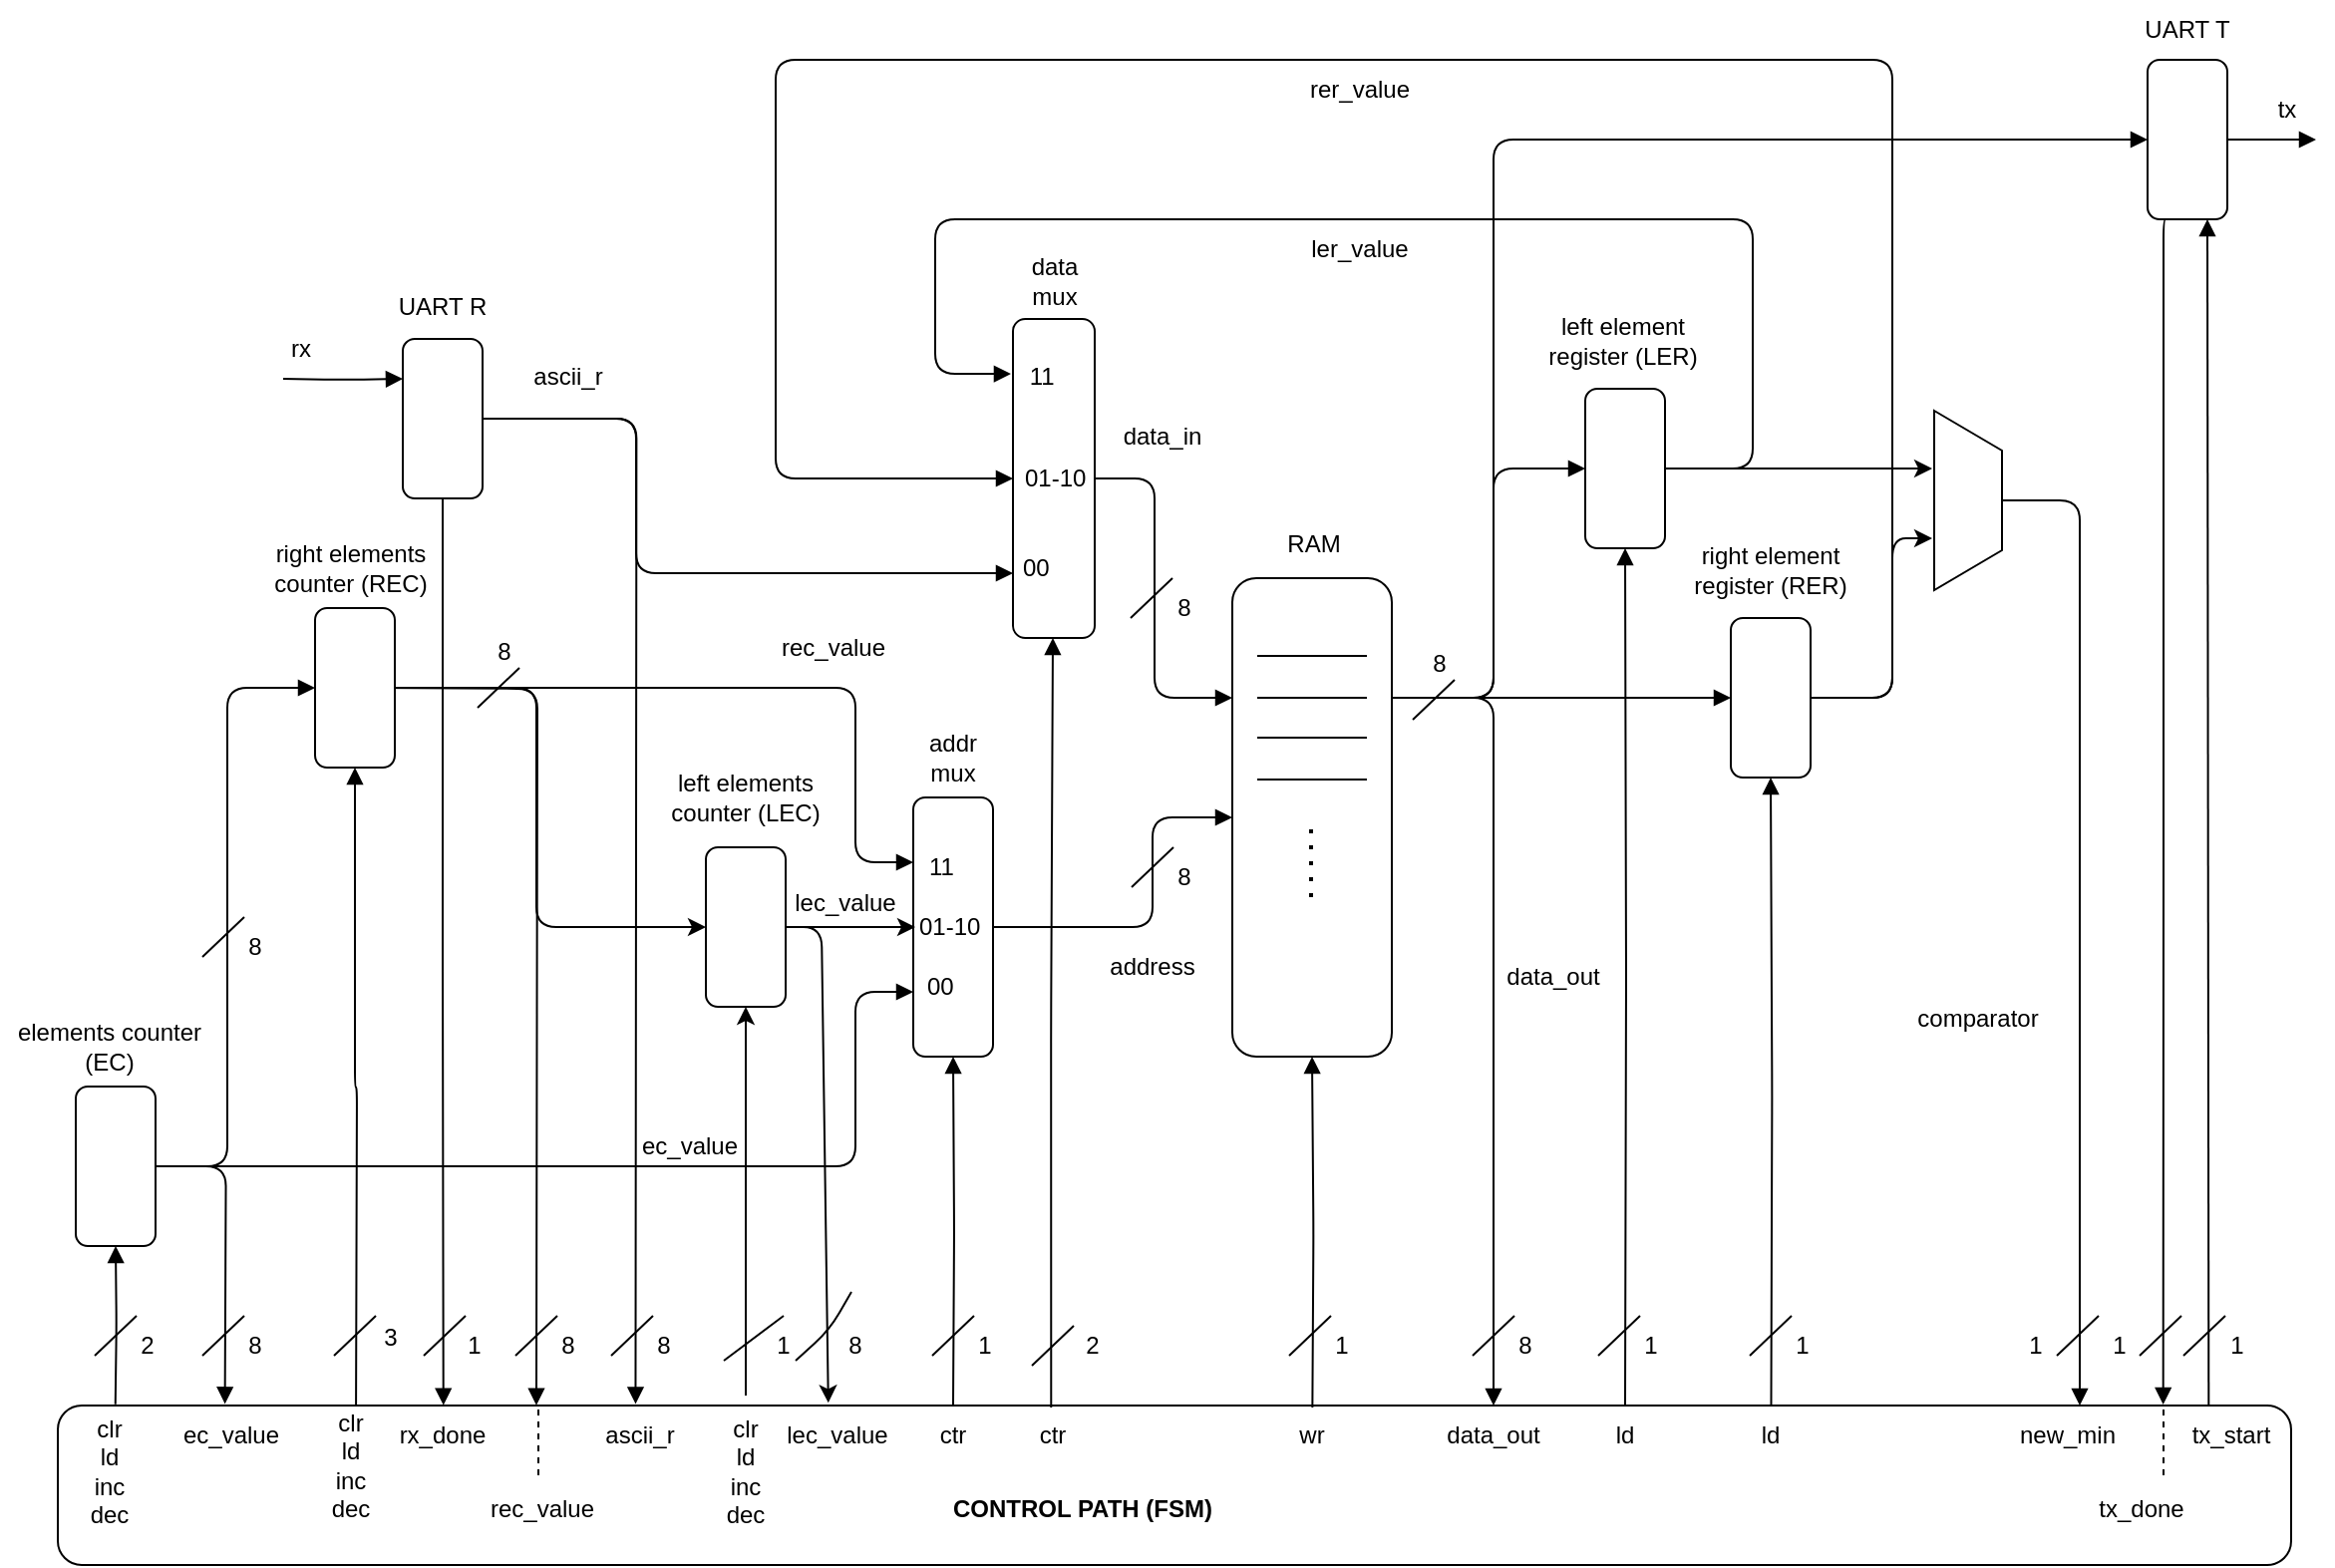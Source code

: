 <mxfile>
    <diagram id="h5a3ldeYXyFLJkilJJnu" name="Page-1">
        <mxGraphModel dx="2171" dy="537" grid="0" gridSize="10" guides="1" tooltips="1" connect="1" arrows="1" fold="1" page="1" pageScale="1" pageWidth="1169" pageHeight="827" math="0" shadow="0">
            <root>
                <mxCell id="0"/>
                <mxCell id="1" parent="0"/>
                <mxCell id="CEuMxIN872mGvEXIS4uV-9" value="" style="rounded=1;whiteSpace=wrap;html=1;" parent="1" vertex="1">
                    <mxGeometry x="499" y="170" width="41" height="160" as="geometry"/>
                </mxCell>
                <mxCell id="oYQ-7bH0k8p__cUf9KNq-63" value="" style="rounded=1;whiteSpace=wrap;html=1;fillColor=none;" parent="1" vertex="1">
                    <mxGeometry x="20" y="715" width="1120" height="80" as="geometry"/>
                </mxCell>
                <mxCell id="XavPDIhAIsiHv7DO1WEM-35" style="edgeStyle=orthogonalEdgeStyle;rounded=1;orthogonalLoop=1;jettySize=auto;html=1;entryX=0.5;entryY=1;entryDx=0;entryDy=0;endArrow=block;endFill=1;exitX=0.029;exitY=-0.008;exitDx=0;exitDy=0;exitPerimeter=0;" parent="1" target="XavPDIhAIsiHv7DO1WEM-1" edge="1">
                    <mxGeometry relative="1" as="geometry">
                        <mxPoint x="48.87" y="714.36" as="sourcePoint"/>
                    </mxGeometry>
                </mxCell>
                <mxCell id="SNIWQE7JzBNAjQenBuYs-28" style="edgeStyle=orthogonalEdgeStyle;rounded=1;orthogonalLoop=1;jettySize=auto;html=1;exitX=1;exitY=0.5;exitDx=0;exitDy=0;entryX=0;entryY=0.75;entryDx=0;entryDy=0;endArrow=block;endFill=1;" parent="1" source="XavPDIhAIsiHv7DO1WEM-1" target="XavPDIhAIsiHv7DO1WEM-4" edge="1">
                    <mxGeometry relative="1" as="geometry">
                        <Array as="points">
                            <mxPoint x="420" y="595"/>
                            <mxPoint x="420" y="508"/>
                        </Array>
                    </mxGeometry>
                </mxCell>
                <mxCell id="6G7kog38tWFpas8sZ1hU-5" style="edgeStyle=orthogonalEdgeStyle;rounded=1;orthogonalLoop=1;jettySize=auto;html=1;exitX=1;exitY=0.5;exitDx=0;exitDy=0;entryX=0.08;entryY=-0.01;entryDx=0;entryDy=0;entryPerimeter=0;endArrow=block;endFill=1;" parent="1" source="XavPDIhAIsiHv7DO1WEM-1" edge="1">
                    <mxGeometry relative="1" as="geometry">
                        <mxPoint x="103.8" y="714.2" as="targetPoint"/>
                    </mxGeometry>
                </mxCell>
                <mxCell id="XavPDIhAIsiHv7DO1WEM-1" value="" style="rounded=1;whiteSpace=wrap;html=1;" parent="1" vertex="1">
                    <mxGeometry x="29" y="555" width="40" height="80" as="geometry"/>
                </mxCell>
                <mxCell id="XavPDIhAIsiHv7DO1WEM-7" style="edgeStyle=orthogonalEdgeStyle;rounded=1;orthogonalLoop=1;jettySize=auto;html=1;exitX=1;exitY=0.5;exitDx=0;exitDy=0;entryX=0;entryY=0.25;entryDx=0;entryDy=0;endArrow=block;endFill=1;" parent="1" source="XavPDIhAIsiHv7DO1WEM-3" target="XavPDIhAIsiHv7DO1WEM-4" edge="1">
                    <mxGeometry relative="1" as="geometry">
                        <Array as="points">
                            <mxPoint x="420" y="355"/>
                            <mxPoint x="420" y="443"/>
                        </Array>
                    </mxGeometry>
                </mxCell>
                <mxCell id="XavPDIhAIsiHv7DO1WEM-9" style="edgeStyle=orthogonalEdgeStyle;rounded=1;orthogonalLoop=1;jettySize=auto;html=1;exitX=0;exitY=0.5;exitDx=0;exitDy=0;endArrow=block;endFill=1;entryX=0;entryY=0.5;entryDx=0;entryDy=0;" parent="1" target="XavPDIhAIsiHv7DO1WEM-3" edge="1">
                    <mxGeometry relative="1" as="geometry">
                        <mxPoint x="69" y="595" as="sourcePoint"/>
                        <Array as="points">
                            <mxPoint x="105" y="595"/>
                            <mxPoint x="105" y="355"/>
                        </Array>
                    </mxGeometry>
                </mxCell>
                <mxCell id="XavPDIhAIsiHv7DO1WEM-36" style="edgeStyle=orthogonalEdgeStyle;rounded=1;orthogonalLoop=1;jettySize=auto;html=1;exitX=0.193;exitY=0.006;exitDx=0;exitDy=0;entryX=0.5;entryY=1;entryDx=0;entryDy=0;endArrow=block;endFill=1;exitPerimeter=0;" parent="1" target="XavPDIhAIsiHv7DO1WEM-3" edge="1">
                    <mxGeometry relative="1" as="geometry">
                        <mxPoint x="169.54" y="715.48" as="sourcePoint"/>
                    </mxGeometry>
                </mxCell>
                <mxCell id="6G7kog38tWFpas8sZ1hU-6" style="edgeStyle=orthogonalEdgeStyle;rounded=1;orthogonalLoop=1;jettySize=auto;html=1;exitX=1;exitY=0.5;exitDx=0;exitDy=0;entryX=0.233;entryY=-0.002;entryDx=0;entryDy=0;entryPerimeter=0;endArrow=block;endFill=1;" parent="1" edge="1">
                    <mxGeometry relative="1" as="geometry">
                        <mxPoint x="259.99" y="714.84" as="targetPoint"/>
                        <mxPoint x="178" y="355" as="sourcePoint"/>
                    </mxGeometry>
                </mxCell>
                <mxCell id="11" style="edgeStyle=none;html=1;exitX=1;exitY=0.5;exitDx=0;exitDy=0;entryX=0;entryY=0.5;entryDx=0;entryDy=0;startArrow=none;startFill=0;endArrow=classic;endFill=1;" parent="1" source="XavPDIhAIsiHv7DO1WEM-3" target="4" edge="1">
                    <mxGeometry relative="1" as="geometry">
                        <Array as="points">
                            <mxPoint x="260" y="355"/>
                            <mxPoint x="260" y="475"/>
                        </Array>
                    </mxGeometry>
                </mxCell>
                <mxCell id="XavPDIhAIsiHv7DO1WEM-3" value="" style="rounded=1;whiteSpace=wrap;html=1;" parent="1" vertex="1">
                    <mxGeometry x="149" y="315" width="40" height="80" as="geometry"/>
                </mxCell>
                <mxCell id="XavPDIhAIsiHv7DO1WEM-33" style="edgeStyle=orthogonalEdgeStyle;rounded=1;orthogonalLoop=1;jettySize=auto;html=1;exitX=1;exitY=0.5;exitDx=0;exitDy=0;endArrow=block;endFill=1;entryX=0;entryY=0.5;entryDx=0;entryDy=0;" parent="1" source="XavPDIhAIsiHv7DO1WEM-4" target="XavPDIhAIsiHv7DO1WEM-10" edge="1">
                    <mxGeometry relative="1" as="geometry">
                        <mxPoint x="559" y="475" as="targetPoint"/>
                        <Array as="points">
                            <mxPoint x="569" y="475"/>
                            <mxPoint x="569" y="420"/>
                        </Array>
                    </mxGeometry>
                </mxCell>
                <mxCell id="XavPDIhAIsiHv7DO1WEM-38" style="edgeStyle=orthogonalEdgeStyle;rounded=1;orthogonalLoop=1;jettySize=auto;html=1;exitX=0.5;exitY=0;exitDx=0;exitDy=0;entryX=0.5;entryY=1;entryDx=0;entryDy=0;endArrow=block;endFill=1;" parent="1" target="XavPDIhAIsiHv7DO1WEM-4" edge="1">
                    <mxGeometry relative="1" as="geometry">
                        <mxPoint x="469" y="715" as="sourcePoint"/>
                    </mxGeometry>
                </mxCell>
                <mxCell id="XavPDIhAIsiHv7DO1WEM-4" value="" style="rounded=1;whiteSpace=wrap;html=1;" parent="1" vertex="1">
                    <mxGeometry x="449" y="410" width="40" height="130" as="geometry"/>
                </mxCell>
                <mxCell id="XavPDIhAIsiHv7DO1WEM-17" value="" style="group" parent="1" connectable="0" vertex="1">
                    <mxGeometry x="609" y="300" width="80" height="240" as="geometry"/>
                </mxCell>
                <mxCell id="XavPDIhAIsiHv7DO1WEM-10" value="" style="rounded=1;whiteSpace=wrap;html=1;" parent="XavPDIhAIsiHv7DO1WEM-17" vertex="1">
                    <mxGeometry width="80" height="240" as="geometry"/>
                </mxCell>
                <mxCell id="XavPDIhAIsiHv7DO1WEM-12" value="" style="endArrow=none;html=1;rounded=1;" parent="XavPDIhAIsiHv7DO1WEM-17" edge="1">
                    <mxGeometry width="50" height="50" relative="1" as="geometry">
                        <mxPoint x="12.5" y="39" as="sourcePoint"/>
                        <mxPoint x="67.5" y="39" as="targetPoint"/>
                    </mxGeometry>
                </mxCell>
                <mxCell id="XavPDIhAIsiHv7DO1WEM-13" value="" style="endArrow=none;html=1;rounded=1;" parent="XavPDIhAIsiHv7DO1WEM-17" edge="1">
                    <mxGeometry width="50" height="50" relative="1" as="geometry">
                        <mxPoint x="12.5" y="60" as="sourcePoint"/>
                        <mxPoint x="67.5" y="60" as="targetPoint"/>
                    </mxGeometry>
                </mxCell>
                <mxCell id="XavPDIhAIsiHv7DO1WEM-14" value="" style="endArrow=none;html=1;rounded=1;" parent="XavPDIhAIsiHv7DO1WEM-17" edge="1">
                    <mxGeometry width="50" height="50" relative="1" as="geometry">
                        <mxPoint x="12.5" y="80" as="sourcePoint"/>
                        <mxPoint x="67.5" y="80" as="targetPoint"/>
                    </mxGeometry>
                </mxCell>
                <mxCell id="XavPDIhAIsiHv7DO1WEM-15" value="" style="endArrow=none;html=1;rounded=1;" parent="XavPDIhAIsiHv7DO1WEM-17" edge="1">
                    <mxGeometry width="50" height="50" relative="1" as="geometry">
                        <mxPoint x="12.5" y="101" as="sourcePoint"/>
                        <mxPoint x="67.5" y="101" as="targetPoint"/>
                    </mxGeometry>
                </mxCell>
                <mxCell id="XavPDIhAIsiHv7DO1WEM-16" value="" style="endArrow=none;dashed=1;html=1;dashPattern=1 3;strokeWidth=2;rounded=1;" parent="XavPDIhAIsiHv7DO1WEM-17" edge="1">
                    <mxGeometry width="50" height="50" relative="1" as="geometry">
                        <mxPoint x="39.5" y="160" as="sourcePoint"/>
                        <mxPoint x="39.5" y="120" as="targetPoint"/>
                    </mxGeometry>
                </mxCell>
                <mxCell id="XavPDIhAIsiHv7DO1WEM-40" value="right elements counter (REC)" style="text;html=1;strokeColor=none;fillColor=none;align=center;verticalAlign=middle;whiteSpace=wrap;rounded=0;" parent="1" vertex="1">
                    <mxGeometry x="112" y="280" width="110" height="30" as="geometry"/>
                </mxCell>
                <mxCell id="XavPDIhAIsiHv7DO1WEM-43" value="addr&lt;br&gt;mux" style="text;html=1;strokeColor=none;fillColor=none;align=center;verticalAlign=middle;whiteSpace=wrap;rounded=0;" parent="1" vertex="1">
                    <mxGeometry x="439" y="375" width="60" height="30" as="geometry"/>
                </mxCell>
                <mxCell id="XavPDIhAIsiHv7DO1WEM-45" value="RAM" style="text;html=1;strokeColor=none;fillColor=none;align=center;verticalAlign=middle;whiteSpace=wrap;rounded=0;direction=south;" parent="1" vertex="1">
                    <mxGeometry x="620" y="253" width="60" height="60" as="geometry"/>
                </mxCell>
                <mxCell id="XavPDIhAIsiHv7DO1WEM-48" value="ctr" style="text;html=1;strokeColor=none;fillColor=none;align=center;verticalAlign=middle;whiteSpace=wrap;rounded=0;" parent="1" vertex="1">
                    <mxGeometry x="439" y="715" width="60" height="30" as="geometry"/>
                </mxCell>
                <mxCell id="XavPDIhAIsiHv7DO1WEM-49" value="" style="endArrow=none;html=1;rounded=1;" parent="1" edge="1">
                    <mxGeometry width="50" height="50" relative="1" as="geometry">
                        <mxPoint x="458.5" y="690" as="sourcePoint"/>
                        <mxPoint x="479.5" y="670" as="targetPoint"/>
                    </mxGeometry>
                </mxCell>
                <mxCell id="XavPDIhAIsiHv7DO1WEM-51" value="" style="endArrow=none;html=1;rounded=1;" parent="1" edge="1">
                    <mxGeometry width="50" height="50" relative="1" as="geometry">
                        <mxPoint x="158.5" y="690" as="sourcePoint"/>
                        <mxPoint x="179.5" y="670" as="targetPoint"/>
                    </mxGeometry>
                </mxCell>
                <mxCell id="XavPDIhAIsiHv7DO1WEM-52" value="" style="endArrow=none;html=1;rounded=1;" parent="1" edge="1">
                    <mxGeometry width="50" height="50" relative="1" as="geometry">
                        <mxPoint x="38.5" y="690" as="sourcePoint"/>
                        <mxPoint x="59.5" y="670" as="targetPoint"/>
                    </mxGeometry>
                </mxCell>
                <mxCell id="XavPDIhAIsiHv7DO1WEM-54" value="2" style="text;html=1;strokeColor=none;fillColor=none;align=center;verticalAlign=middle;whiteSpace=wrap;rounded=0;" parent="1" vertex="1">
                    <mxGeometry x="35" y="670" width="60" height="30" as="geometry"/>
                </mxCell>
                <mxCell id="XavPDIhAIsiHv7DO1WEM-56" value="3" style="text;html=1;strokeColor=none;fillColor=none;align=center;verticalAlign=middle;whiteSpace=wrap;rounded=0;" parent="1" vertex="1">
                    <mxGeometry x="157" y="666" width="60" height="30" as="geometry"/>
                </mxCell>
                <mxCell id="XavPDIhAIsiHv7DO1WEM-60" value="1" style="text;html=1;strokeColor=none;fillColor=none;align=center;verticalAlign=middle;whiteSpace=wrap;rounded=0;" parent="1" vertex="1">
                    <mxGeometry x="455" y="670" width="60" height="30" as="geometry"/>
                </mxCell>
                <mxCell id="XavPDIhAIsiHv7DO1WEM-62" value="clr&lt;br&gt;ld&lt;br&gt;inc&lt;br&gt;dec" style="text;html=1;strokeColor=none;fillColor=none;align=center;verticalAlign=middle;whiteSpace=wrap;rounded=0;" parent="1" vertex="1">
                    <mxGeometry x="137" y="730" width="60" height="30" as="geometry"/>
                </mxCell>
                <mxCell id="XavPDIhAIsiHv7DO1WEM-65" value="CONTROL PATH (FSM)" style="text;html=1;strokeColor=none;fillColor=none;align=center;verticalAlign=middle;whiteSpace=wrap;rounded=0;fontStyle=1" parent="1" vertex="1">
                    <mxGeometry x="454" y="752" width="160" height="30" as="geometry"/>
                </mxCell>
                <mxCell id="XavPDIhAIsiHv7DO1WEM-66" value="address" style="text;html=1;strokeColor=none;fillColor=none;align=center;verticalAlign=middle;whiteSpace=wrap;rounded=0;" parent="1" vertex="1">
                    <mxGeometry x="539" y="480" width="60" height="30" as="geometry"/>
                </mxCell>
                <mxCell id="XavPDIhAIsiHv7DO1WEM-67" value="data_out" style="text;html=1;strokeColor=none;fillColor=none;align=center;verticalAlign=middle;whiteSpace=wrap;rounded=0;" parent="1" vertex="1">
                    <mxGeometry x="740" y="485" width="60" height="30" as="geometry"/>
                </mxCell>
                <mxCell id="vzGrpNzlCgdCoovgSfa--2" value="data&lt;br&gt;mux" style="text;html=1;strokeColor=none;fillColor=none;align=center;verticalAlign=middle;whiteSpace=wrap;rounded=0;" parent="1" vertex="1">
                    <mxGeometry x="489.75" y="136" width="60" height="30" as="geometry"/>
                </mxCell>
                <mxCell id="vzGrpNzlCgdCoovgSfa--9" style="edgeStyle=orthogonalEdgeStyle;rounded=1;orthogonalLoop=1;jettySize=auto;html=1;exitX=1;exitY=0.5;exitDx=0;exitDy=0;entryX=0;entryY=0.75;entryDx=0;entryDy=0;endArrow=block;endFill=1;" parent="1" source="vzGrpNzlCgdCoovgSfa--4" edge="1">
                    <mxGeometry relative="1" as="geometry">
                        <Array as="points">
                            <mxPoint x="310" y="220"/>
                            <mxPoint x="310" y="298"/>
                        </Array>
                        <mxPoint x="255" y="220" as="sourcePoint"/>
                        <mxPoint x="499" y="297.5" as="targetPoint"/>
                    </mxGeometry>
                </mxCell>
                <mxCell id="vzGrpNzlCgdCoovgSfa--14" style="edgeStyle=orthogonalEdgeStyle;rounded=1;orthogonalLoop=1;jettySize=auto;html=1;exitX=0;exitY=0.25;exitDx=0;exitDy=0;endArrow=block;endFill=1;entryX=0;entryY=0.25;entryDx=0;entryDy=0;" parent="1" target="vzGrpNzlCgdCoovgSfa--4" edge="1">
                    <mxGeometry relative="1" as="geometry">
                        <mxPoint x="133" y="200" as="sourcePoint"/>
                    </mxGeometry>
                </mxCell>
                <mxCell id="vzGrpNzlCgdCoovgSfa--25" style="edgeStyle=orthogonalEdgeStyle;rounded=1;orthogonalLoop=1;jettySize=auto;html=1;exitX=0.5;exitY=1;exitDx=0;exitDy=0;entryX=0.356;entryY=-0.006;entryDx=0;entryDy=0;endArrow=block;endFill=1;entryPerimeter=0;" parent="1" source="vzGrpNzlCgdCoovgSfa--4" edge="1">
                    <mxGeometry relative="1" as="geometry">
                        <mxPoint x="213.36" y="714.82" as="targetPoint"/>
                    </mxGeometry>
                </mxCell>
                <mxCell id="oYQ-7bH0k8p__cUf9KNq-41" style="edgeStyle=orthogonalEdgeStyle;rounded=1;orthogonalLoop=1;jettySize=auto;html=1;exitX=1;exitY=0.5;exitDx=0;exitDy=0;endArrow=block;endFill=1;entryX=0.243;entryY=-0.01;entryDx=0;entryDy=0;entryPerimeter=0;" parent="1" source="vzGrpNzlCgdCoovgSfa--4" edge="1">
                    <mxGeometry relative="1" as="geometry">
                        <mxPoint x="309.73" y="714.2" as="targetPoint"/>
                    </mxGeometry>
                </mxCell>
                <mxCell id="vzGrpNzlCgdCoovgSfa--4" value="" style="rounded=1;whiteSpace=wrap;html=1;" parent="1" vertex="1">
                    <mxGeometry x="193" y="180" width="40" height="80" as="geometry"/>
                </mxCell>
                <mxCell id="vzGrpNzlCgdCoovgSfa--15" style="edgeStyle=orthogonalEdgeStyle;rounded=1;orthogonalLoop=1;jettySize=auto;html=1;entryX=0;entryY=0.25;entryDx=0;entryDy=0;endArrow=block;endFill=1;" parent="1" target="XavPDIhAIsiHv7DO1WEM-10" edge="1">
                    <mxGeometry relative="1" as="geometry">
                        <Array as="points">
                            <mxPoint x="570" y="250"/>
                            <mxPoint x="570" y="360"/>
                        </Array>
                        <mxPoint x="540" y="250" as="sourcePoint"/>
                    </mxGeometry>
                </mxCell>
                <mxCell id="SNIWQE7JzBNAjQenBuYs-3" style="edgeStyle=orthogonalEdgeStyle;rounded=1;orthogonalLoop=1;jettySize=auto;html=1;exitX=0.563;exitY=0.013;exitDx=0;exitDy=0;entryX=0.5;entryY=1;entryDx=0;entryDy=0;endArrow=block;endFill=1;exitPerimeter=0;" parent="1" edge="1">
                    <mxGeometry relative="1" as="geometry">
                        <mxPoint x="518.14" y="716.04" as="sourcePoint"/>
                        <mxPoint x="519" y="330" as="targetPoint"/>
                        <Array as="points">
                            <mxPoint x="518" y="523"/>
                        </Array>
                    </mxGeometry>
                </mxCell>
                <mxCell id="vzGrpNzlCgdCoovgSfa--12" value="UART R" style="text;html=1;strokeColor=none;fillColor=none;align=center;verticalAlign=middle;whiteSpace=wrap;rounded=0;" parent="1" vertex="1">
                    <mxGeometry x="183" y="149" width="60" height="30" as="geometry"/>
                </mxCell>
                <mxCell id="vzGrpNzlCgdCoovgSfa--16" value="data_in" style="text;html=1;strokeColor=none;fillColor=none;align=center;verticalAlign=middle;whiteSpace=wrap;rounded=0;" parent="1" vertex="1">
                    <mxGeometry x="544" y="214" width="60" height="30" as="geometry"/>
                </mxCell>
                <mxCell id="vzGrpNzlCgdCoovgSfa--21" style="edgeStyle=orthogonalEdgeStyle;rounded=1;orthogonalLoop=1;jettySize=auto;html=1;exitX=1;exitY=0.5;exitDx=0;exitDy=0;endArrow=block;endFill=1;" parent="1" source="vzGrpNzlCgdCoovgSfa--18" edge="1">
                    <mxGeometry relative="1" as="geometry">
                        <mxPoint x="1152.5" y="80" as="targetPoint"/>
                    </mxGeometry>
                </mxCell>
                <mxCell id="vzGrpNzlCgdCoovgSfa--27" style="edgeStyle=orthogonalEdgeStyle;rounded=1;orthogonalLoop=1;jettySize=auto;html=1;exitX=0.25;exitY=1;exitDx=0;exitDy=0;endArrow=block;endFill=1;entryX=0.928;entryY=-0.006;entryDx=0;entryDy=0;entryPerimeter=0;" parent="1" source="vzGrpNzlCgdCoovgSfa--18" edge="1">
                    <mxGeometry relative="1" as="geometry">
                        <mxPoint x="1075.84" y="714.52" as="targetPoint"/>
                        <Array as="points">
                            <mxPoint x="1076" y="447"/>
                            <mxPoint x="1076" y="447"/>
                        </Array>
                    </mxGeometry>
                </mxCell>
                <mxCell id="SNIWQE7JzBNAjQenBuYs-61" style="edgeStyle=orthogonalEdgeStyle;rounded=1;orthogonalLoop=1;jettySize=auto;html=1;exitX=0.311;exitY=-0.017;exitDx=0;exitDy=0;endArrow=block;endFill=1;entryX=0.75;entryY=1;entryDx=0;entryDy=0;exitPerimeter=0;" parent="1" source="SNIWQE7JzBNAjQenBuYs-65" target="vzGrpNzlCgdCoovgSfa--18" edge="1">
                    <mxGeometry relative="1" as="geometry">
                        <mxPoint x="1096" y="715" as="sourcePoint"/>
                        <Array as="points">
                            <mxPoint x="1098" y="715"/>
                        </Array>
                    </mxGeometry>
                </mxCell>
                <mxCell id="vzGrpNzlCgdCoovgSfa--18" value="" style="rounded=1;whiteSpace=wrap;html=1;" parent="1" vertex="1">
                    <mxGeometry x="1068" y="40" width="40" height="80" as="geometry"/>
                </mxCell>
                <mxCell id="vzGrpNzlCgdCoovgSfa--22" value="UART T" style="text;html=1;strokeColor=none;fillColor=none;align=center;verticalAlign=middle;whiteSpace=wrap;rounded=0;" parent="1" vertex="1">
                    <mxGeometry x="1058" y="10" width="60" height="30" as="geometry"/>
                </mxCell>
                <mxCell id="SNIWQE7JzBNAjQenBuYs-5" value="" style="endArrow=none;html=1;rounded=1;" parent="1" edge="1">
                    <mxGeometry width="50" height="50" relative="1" as="geometry">
                        <mxPoint x="508.5" y="695" as="sourcePoint"/>
                        <mxPoint x="529.5" y="675" as="targetPoint"/>
                    </mxGeometry>
                </mxCell>
                <mxCell id="SNIWQE7JzBNAjQenBuYs-7" value="2" style="text;html=1;strokeColor=none;fillColor=none;align=center;verticalAlign=middle;whiteSpace=wrap;rounded=0;" parent="1" vertex="1">
                    <mxGeometry x="509" y="670" width="60" height="30" as="geometry"/>
                </mxCell>
                <mxCell id="SNIWQE7JzBNAjQenBuYs-9" value="" style="endArrow=none;html=1;rounded=1;" parent="1" edge="1">
                    <mxGeometry width="50" height="50" relative="1" as="geometry">
                        <mxPoint x="1064" y="690" as="sourcePoint"/>
                        <mxPoint x="1085" y="670" as="targetPoint"/>
                    </mxGeometry>
                </mxCell>
                <mxCell id="SNIWQE7JzBNAjQenBuYs-11" value="" style="endArrow=none;html=1;rounded=1;" parent="1" edge="1">
                    <mxGeometry width="50" height="50" relative="1" as="geometry">
                        <mxPoint x="203.5" y="690" as="sourcePoint"/>
                        <mxPoint x="224.5" y="670" as="targetPoint"/>
                    </mxGeometry>
                </mxCell>
                <mxCell id="SNIWQE7JzBNAjQenBuYs-13" value="1" style="text;html=1;strokeColor=none;fillColor=none;align=center;verticalAlign=middle;whiteSpace=wrap;rounded=0;" parent="1" vertex="1">
                    <mxGeometry x="199" y="670" width="60" height="30" as="geometry"/>
                </mxCell>
                <mxCell id="SNIWQE7JzBNAjQenBuYs-15" value="1" style="text;html=1;strokeColor=none;fillColor=none;align=center;verticalAlign=middle;whiteSpace=wrap;rounded=0;" parent="1" vertex="1">
                    <mxGeometry x="1024" y="670" width="60" height="30" as="geometry"/>
                </mxCell>
                <mxCell id="SNIWQE7JzBNAjQenBuYs-23" value="ctr" style="text;html=1;strokeColor=none;fillColor=none;align=center;verticalAlign=middle;whiteSpace=wrap;rounded=0;" parent="1" vertex="1">
                    <mxGeometry x="489" y="715" width="60" height="30" as="geometry"/>
                </mxCell>
                <mxCell id="SNIWQE7JzBNAjQenBuYs-25" value="rx" style="text;html=1;strokeColor=none;fillColor=none;align=center;verticalAlign=middle;whiteSpace=wrap;rounded=0;" parent="1" vertex="1">
                    <mxGeometry x="112" y="170" width="60" height="30" as="geometry"/>
                </mxCell>
                <mxCell id="SNIWQE7JzBNAjQenBuYs-29" style="edgeStyle=orthogonalEdgeStyle;rounded=1;orthogonalLoop=1;jettySize=auto;html=1;exitX=0.731;exitY=0.013;exitDx=0;exitDy=0;entryX=0.5;entryY=1;entryDx=0;entryDy=0;endArrow=block;endFill=1;exitPerimeter=0;" parent="1" target="XavPDIhAIsiHv7DO1WEM-10" edge="1">
                    <mxGeometry relative="1" as="geometry">
                        <mxPoint x="649.18" y="716.04" as="sourcePoint"/>
                    </mxGeometry>
                </mxCell>
                <mxCell id="SNIWQE7JzBNAjQenBuYs-30" value="wr" style="text;html=1;strokeColor=none;fillColor=none;align=center;verticalAlign=middle;whiteSpace=wrap;rounded=0;" parent="1" vertex="1">
                    <mxGeometry x="619" y="715" width="60" height="30" as="geometry"/>
                </mxCell>
                <mxCell id="SNIWQE7JzBNAjQenBuYs-32" value="" style="endArrow=none;html=1;rounded=1;" parent="1" edge="1">
                    <mxGeometry width="50" height="50" relative="1" as="geometry">
                        <mxPoint x="637.5" y="690" as="sourcePoint"/>
                        <mxPoint x="658.5" y="670" as="targetPoint"/>
                    </mxGeometry>
                </mxCell>
                <mxCell id="SNIWQE7JzBNAjQenBuYs-33" value="1" style="text;html=1;strokeColor=none;fillColor=none;align=center;verticalAlign=middle;whiteSpace=wrap;rounded=0;" parent="1" vertex="1">
                    <mxGeometry x="634" y="670" width="60" height="30" as="geometry"/>
                </mxCell>
                <mxCell id="SNIWQE7JzBNAjQenBuYs-47" style="edgeStyle=orthogonalEdgeStyle;rounded=1;orthogonalLoop=1;jettySize=auto;html=1;exitX=0.708;exitY=0.006;exitDx=0;exitDy=0;entryX=0.5;entryY=1;entryDx=0;entryDy=0;endArrow=block;endFill=1;exitPerimeter=0;" parent="1" target="SNIWQE7JzBNAjQenBuYs-36" edge="1">
                    <mxGeometry relative="1" as="geometry">
                        <mxPoint x="879.24" y="715.48" as="sourcePoint"/>
                    </mxGeometry>
                </mxCell>
                <mxCell id="SNIWQE7JzBNAjQenBuYs-50" style="edgeStyle=orthogonalEdgeStyle;rounded=1;orthogonalLoop=1;jettySize=auto;html=1;exitX=1;exitY=0.5;exitDx=0;exitDy=0;endArrow=block;endFill=1;entryX=0;entryY=0.5;entryDx=0;entryDy=0;" parent="1" source="SNIWQE7JzBNAjQenBuYs-36" target="CEuMxIN872mGvEXIS4uV-9" edge="1">
                    <mxGeometry relative="1" as="geometry">
                        <Array as="points">
                            <mxPoint x="940" y="360"/>
                            <mxPoint x="940" y="40"/>
                            <mxPoint x="380" y="40"/>
                            <mxPoint x="380" y="250"/>
                        </Array>
                        <mxPoint x="496.99" y="249.5" as="targetPoint"/>
                    </mxGeometry>
                </mxCell>
                <mxCell id="2" style="edgeStyle=none;html=1;exitX=1;exitY=0.5;exitDx=0;exitDy=0;rounded=1;" parent="1" source="SNIWQE7JzBNAjQenBuYs-36" edge="1">
                    <mxGeometry relative="1" as="geometry">
                        <mxPoint x="960" y="280" as="targetPoint"/>
                        <Array as="points">
                            <mxPoint x="940" y="360"/>
                            <mxPoint x="940" y="280"/>
                        </Array>
                    </mxGeometry>
                </mxCell>
                <mxCell id="SNIWQE7JzBNAjQenBuYs-36" value="" style="rounded=1;whiteSpace=wrap;html=1;" parent="1" vertex="1">
                    <mxGeometry x="859" y="320" width="40" height="80" as="geometry"/>
                </mxCell>
                <mxCell id="SNIWQE7JzBNAjQenBuYs-45" style="edgeStyle=orthogonalEdgeStyle;rounded=1;orthogonalLoop=1;jettySize=auto;html=1;exitX=0.5;exitY=0;exitDx=0;exitDy=0;endArrow=block;endFill=1;" parent="1" source="SNIWQE7JzBNAjQenBuYs-37" edge="1">
                    <mxGeometry relative="1" as="geometry">
                        <mxPoint x="1034" y="715" as="targetPoint"/>
                        <Array as="points">
                            <mxPoint x="1034" y="261"/>
                        </Array>
                    </mxGeometry>
                </mxCell>
                <mxCell id="SNIWQE7JzBNAjQenBuYs-37" value="" style="shape=trapezoid;perimeter=trapezoidPerimeter;whiteSpace=wrap;html=1;fixedSize=1;fillColor=none;rotation=90;" parent="1" vertex="1">
                    <mxGeometry x="933" y="244" width="90" height="34" as="geometry"/>
                </mxCell>
                <mxCell id="SNIWQE7JzBNAjQenBuYs-38" style="edgeStyle=orthogonalEdgeStyle;rounded=1;orthogonalLoop=1;jettySize=auto;html=1;exitX=1;exitY=0.25;exitDx=0;exitDy=0;entryX=0;entryY=0.5;entryDx=0;entryDy=0;endArrow=block;endFill=1;" parent="1" source="XavPDIhAIsiHv7DO1WEM-10" target="SNIWQE7JzBNAjQenBuYs-36" edge="1">
                    <mxGeometry relative="1" as="geometry"/>
                </mxCell>
                <mxCell id="SNIWQE7JzBNAjQenBuYs-43" value="comparator" style="text;html=1;strokeColor=none;fillColor=none;align=center;verticalAlign=middle;whiteSpace=wrap;rounded=0;" parent="1" vertex="1">
                    <mxGeometry x="953" y="506" width="60" height="30" as="geometry"/>
                </mxCell>
                <mxCell id="SNIWQE7JzBNAjQenBuYs-44" value="right element register (RER)" style="text;html=1;strokeColor=none;fillColor=none;align=center;verticalAlign=middle;whiteSpace=wrap;rounded=0;" parent="1" vertex="1">
                    <mxGeometry x="830" y="281" width="98" height="30" as="geometry"/>
                </mxCell>
                <mxCell id="SNIWQE7JzBNAjQenBuYs-48" value="ld" style="text;html=1;strokeColor=none;fillColor=none;align=center;verticalAlign=middle;whiteSpace=wrap;rounded=0;" parent="1" vertex="1">
                    <mxGeometry x="849" y="715" width="60" height="30" as="geometry"/>
                </mxCell>
                <mxCell id="SNIWQE7JzBNAjQenBuYs-49" value="new_min" style="text;html=1;strokeColor=none;fillColor=none;align=center;verticalAlign=middle;whiteSpace=wrap;rounded=0;" parent="1" vertex="1">
                    <mxGeometry x="998" y="715" width="60" height="30" as="geometry"/>
                </mxCell>
                <mxCell id="SNIWQE7JzBNAjQenBuYs-62" value="tx_done" style="text;html=1;strokeColor=none;fillColor=none;align=center;verticalAlign=middle;whiteSpace=wrap;rounded=0;" parent="1" vertex="1">
                    <mxGeometry x="1035" y="752" width="60" height="30" as="geometry"/>
                </mxCell>
                <mxCell id="SNIWQE7JzBNAjQenBuYs-63" value="" style="endArrow=none;html=1;rounded=1;" parent="1" edge="1">
                    <mxGeometry width="50" height="50" relative="1" as="geometry">
                        <mxPoint x="1086" y="690" as="sourcePoint"/>
                        <mxPoint x="1107" y="670" as="targetPoint"/>
                    </mxGeometry>
                </mxCell>
                <mxCell id="SNIWQE7JzBNAjQenBuYs-65" value="tx_start" style="text;html=1;strokeColor=none;fillColor=none;align=center;verticalAlign=middle;whiteSpace=wrap;rounded=0;" parent="1" vertex="1">
                    <mxGeometry x="1080" y="715" width="60" height="30" as="geometry"/>
                </mxCell>
                <mxCell id="SNIWQE7JzBNAjQenBuYs-66" value="" style="endArrow=none;html=1;rounded=1;" parent="1" edge="1">
                    <mxGeometry width="50" height="50" relative="1" as="geometry">
                        <mxPoint x="868.5" y="690" as="sourcePoint"/>
                        <mxPoint x="889.5" y="670" as="targetPoint"/>
                    </mxGeometry>
                </mxCell>
                <mxCell id="SNIWQE7JzBNAjQenBuYs-67" value="1" style="text;html=1;strokeColor=none;fillColor=none;align=center;verticalAlign=middle;whiteSpace=wrap;rounded=0;" parent="1" vertex="1">
                    <mxGeometry x="865" y="670" width="60" height="30" as="geometry"/>
                </mxCell>
                <mxCell id="6G7kog38tWFpas8sZ1hU-8" value="rx_done" style="text;html=1;strokeColor=none;fillColor=none;align=center;verticalAlign=middle;whiteSpace=wrap;rounded=0;" parent="1" vertex="1">
                    <mxGeometry x="183" y="715" width="60" height="30" as="geometry"/>
                </mxCell>
                <mxCell id="6G7kog38tWFpas8sZ1hU-9" value="ec_value" style="text;html=1;strokeColor=none;fillColor=none;align=center;verticalAlign=middle;whiteSpace=wrap;rounded=0;" parent="1" vertex="1">
                    <mxGeometry x="77" y="715" width="60" height="30" as="geometry"/>
                </mxCell>
                <mxCell id="6G7kog38tWFpas8sZ1hU-11" value="" style="endArrow=none;html=1;rounded=1;" parent="1" edge="1">
                    <mxGeometry width="50" height="50" relative="1" as="geometry">
                        <mxPoint x="92.5" y="690" as="sourcePoint"/>
                        <mxPoint x="113.5" y="670" as="targetPoint"/>
                    </mxGeometry>
                </mxCell>
                <mxCell id="6G7kog38tWFpas8sZ1hU-12" value="8" style="text;html=1;strokeColor=none;fillColor=none;align=center;verticalAlign=middle;whiteSpace=wrap;rounded=0;" parent="1" vertex="1">
                    <mxGeometry x="89" y="670" width="60" height="30" as="geometry"/>
                </mxCell>
                <mxCell id="6G7kog38tWFpas8sZ1hU-13" value="" style="endArrow=none;html=1;rounded=1;" parent="1" edge="1">
                    <mxGeometry width="50" height="50" relative="1" as="geometry">
                        <mxPoint x="249.5" y="690" as="sourcePoint"/>
                        <mxPoint x="270.5" y="670" as="targetPoint"/>
                    </mxGeometry>
                </mxCell>
                <mxCell id="6G7kog38tWFpas8sZ1hU-14" value="8" style="text;html=1;strokeColor=none;fillColor=none;align=center;verticalAlign=middle;whiteSpace=wrap;rounded=0;" parent="1" vertex="1">
                    <mxGeometry x="246" y="670" width="60" height="30" as="geometry"/>
                </mxCell>
                <mxCell id="6G7kog38tWFpas8sZ1hU-16" value="" style="endArrow=none;html=1;rounded=1;" parent="1" edge="1">
                    <mxGeometry width="50" height="50" relative="1" as="geometry">
                        <mxPoint x="1022.5" y="690" as="sourcePoint"/>
                        <mxPoint x="1043.5" y="670" as="targetPoint"/>
                    </mxGeometry>
                </mxCell>
                <mxCell id="6G7kog38tWFpas8sZ1hU-17" value="1" style="text;html=1;strokeColor=none;fillColor=none;align=center;verticalAlign=middle;whiteSpace=wrap;rounded=0;" parent="1" vertex="1">
                    <mxGeometry x="982" y="670" width="60" height="30" as="geometry"/>
                </mxCell>
                <mxCell id="oYQ-7bH0k8p__cUf9KNq-4" value="" style="endArrow=none;html=1;rounded=1;" parent="1" edge="1">
                    <mxGeometry width="50" height="50" relative="1" as="geometry">
                        <mxPoint x="92.5" y="490" as="sourcePoint"/>
                        <mxPoint x="113.5" y="470" as="targetPoint"/>
                    </mxGeometry>
                </mxCell>
                <mxCell id="oYQ-7bH0k8p__cUf9KNq-5" value="8" style="text;html=1;strokeColor=none;fillColor=none;align=center;verticalAlign=middle;whiteSpace=wrap;rounded=0;" parent="1" vertex="1">
                    <mxGeometry x="89" y="470" width="60" height="30" as="geometry"/>
                </mxCell>
                <mxCell id="oYQ-7bH0k8p__cUf9KNq-9" value="" style="endArrow=none;html=1;rounded=1;" parent="1" edge="1">
                    <mxGeometry width="50" height="50" relative="1" as="geometry">
                        <mxPoint x="230.5" y="365" as="sourcePoint"/>
                        <mxPoint x="251.5" y="345" as="targetPoint"/>
                    </mxGeometry>
                </mxCell>
                <mxCell id="oYQ-7bH0k8p__cUf9KNq-10" value="8" style="text;html=1;strokeColor=none;fillColor=none;align=center;verticalAlign=middle;whiteSpace=wrap;rounded=0;" parent="1" vertex="1">
                    <mxGeometry x="214" y="322" width="60" height="30" as="geometry"/>
                </mxCell>
                <mxCell id="oYQ-7bH0k8p__cUf9KNq-13" value="" style="endArrow=none;html=1;rounded=1;" parent="1" edge="1">
                    <mxGeometry width="50" height="50" relative="1" as="geometry">
                        <mxPoint x="699.5" y="371" as="sourcePoint"/>
                        <mxPoint x="720.5" y="351" as="targetPoint"/>
                    </mxGeometry>
                </mxCell>
                <mxCell id="oYQ-7bH0k8p__cUf9KNq-14" value="8" style="text;html=1;strokeColor=none;fillColor=none;align=center;verticalAlign=middle;whiteSpace=wrap;rounded=0;" parent="1" vertex="1">
                    <mxGeometry x="703" y="328" width="20" height="30" as="geometry"/>
                </mxCell>
                <mxCell id="oYQ-7bH0k8p__cUf9KNq-17" value="" style="endArrow=none;html=1;rounded=1;" parent="1" edge="1">
                    <mxGeometry width="50" height="50" relative="1" as="geometry">
                        <mxPoint x="558" y="320" as="sourcePoint"/>
                        <mxPoint x="579" y="300" as="targetPoint"/>
                    </mxGeometry>
                </mxCell>
                <mxCell id="oYQ-7bH0k8p__cUf9KNq-18" value="8" style="text;html=1;strokeColor=none;fillColor=none;align=center;verticalAlign=middle;whiteSpace=wrap;rounded=0;" parent="1" vertex="1">
                    <mxGeometry x="554.5" y="300" width="60" height="30" as="geometry"/>
                </mxCell>
                <mxCell id="oYQ-7bH0k8p__cUf9KNq-19" value="" style="endArrow=none;html=1;rounded=1;" parent="1" edge="1">
                    <mxGeometry width="50" height="50" relative="1" as="geometry">
                        <mxPoint x="558.5" y="455" as="sourcePoint"/>
                        <mxPoint x="579.5" y="435" as="targetPoint"/>
                    </mxGeometry>
                </mxCell>
                <mxCell id="oYQ-7bH0k8p__cUf9KNq-20" value="8" style="text;html=1;strokeColor=none;fillColor=none;align=center;verticalAlign=middle;whiteSpace=wrap;rounded=0;" parent="1" vertex="1">
                    <mxGeometry x="555" y="435" width="60" height="30" as="geometry"/>
                </mxCell>
                <mxCell id="oYQ-7bH0k8p__cUf9KNq-21" value="00&lt;span style=&quot;color: rgba(0, 0, 0, 0); font-family: monospace; font-size: 0px;&quot;&gt;%3CmxGraphModel%3E%3Croot%3E%3CmxCell%20id%3D%220%22%2F%3E%3CmxCell%20id%3D%221%22%20parent%3D%220%22%2F%3E%3CmxCell%20id%3D%222%22%20value%3D%22%22%20style%3D%22rounded%3D1%3BwhiteSpace%3Dwrap%3Bhtml%3D1%3B%22%20vertex%3D%221%22%20parent%3D%221%22%3E%3CmxGeometry%20x%3D%22149%22%20y%3D%22315%22%20width%3D%2240%22%20height%3D%2280%22%20as%3D%22geometry%22%2F%3E%3C%2FmxCell%3E%3CmxCell%20id%3D%223%22%20value%3D%22right%20elements%20counter%20(REC)%22%20style%3D%22text%3Bhtml%3D1%3BstrokeColor%3Dnone%3BfillColor%3Dnone%3Balign%3Dcenter%3BverticalAlign%3Dmiddle%3BwhiteSpace%3Dwrap%3Brounded%3D0%3B%22%20vertex%3D%221%22%20parent%3D%221%22%3E%3CmxGeometry%20x%3D%22112%22%20y%3D%22280%22%20width%3D%22110%22%20height%3D%2230%22%20as%3D%22geometry%22%2F%3E%3C%2FmxCell%3E%3C%2Froot%3E%3C%2FmxGraphModel%3E&lt;/span&gt;" style="text;html=1;strokeColor=none;fillColor=none;align=left;verticalAlign=middle;whiteSpace=wrap;rounded=0;" parent="1" vertex="1">
                    <mxGeometry x="453.5" y="490" width="31" height="30" as="geometry"/>
                </mxCell>
                <mxCell id="oYQ-7bH0k8p__cUf9KNq-23" value="11" style="text;html=1;strokeColor=none;fillColor=none;align=left;verticalAlign=middle;whiteSpace=wrap;rounded=0;" parent="1" vertex="1">
                    <mxGeometry x="455" y="430" width="31" height="30" as="geometry"/>
                </mxCell>
                <mxCell id="oYQ-7bH0k8p__cUf9KNq-24" value="00" style="text;html=1;strokeColor=none;fillColor=none;align=left;verticalAlign=middle;whiteSpace=wrap;rounded=0;" parent="1" vertex="1">
                    <mxGeometry x="501.75" y="280" width="31" height="30" as="geometry"/>
                </mxCell>
                <mxCell id="oYQ-7bH0k8p__cUf9KNq-33" value="" style="endArrow=none;dashed=1;html=1;rounded=1;" parent="1" edge="1">
                    <mxGeometry width="50" height="50" relative="1" as="geometry">
                        <mxPoint x="261" y="750" as="sourcePoint"/>
                        <mxPoint x="261" y="715" as="targetPoint"/>
                    </mxGeometry>
                </mxCell>
                <mxCell id="oYQ-7bH0k8p__cUf9KNq-34" value="rec_value" style="text;html=1;strokeColor=none;fillColor=none;align=center;verticalAlign=middle;whiteSpace=wrap;rounded=0;" parent="1" vertex="1">
                    <mxGeometry x="233" y="752" width="60" height="30" as="geometry"/>
                </mxCell>
                <mxCell id="oYQ-7bH0k8p__cUf9KNq-37" value="ascii_r" style="text;html=1;strokeColor=none;fillColor=none;align=center;verticalAlign=middle;whiteSpace=wrap;rounded=0;" parent="1" vertex="1">
                    <mxGeometry x="282" y="715" width="60" height="30" as="geometry"/>
                </mxCell>
                <mxCell id="oYQ-7bH0k8p__cUf9KNq-49" value="data_out" style="text;html=1;strokeColor=none;fillColor=none;align=center;verticalAlign=middle;whiteSpace=wrap;rounded=0;" parent="1" vertex="1">
                    <mxGeometry x="710" y="715" width="60" height="30" as="geometry"/>
                </mxCell>
                <mxCell id="oYQ-7bH0k8p__cUf9KNq-50" value="" style="endArrow=none;dashed=1;html=1;rounded=1;" parent="1" edge="1">
                    <mxGeometry width="50" height="50" relative="1" as="geometry">
                        <mxPoint x="1076" y="750" as="sourcePoint"/>
                        <mxPoint x="1076" y="715" as="targetPoint"/>
                    </mxGeometry>
                </mxCell>
                <mxCell id="oYQ-7bH0k8p__cUf9KNq-52" value="" style="endArrow=none;html=1;rounded=1;" parent="1" edge="1">
                    <mxGeometry width="50" height="50" relative="1" as="geometry">
                        <mxPoint x="297.5" y="690" as="sourcePoint"/>
                        <mxPoint x="318.5" y="670" as="targetPoint"/>
                    </mxGeometry>
                </mxCell>
                <mxCell id="oYQ-7bH0k8p__cUf9KNq-53" value="8" style="text;html=1;strokeColor=none;fillColor=none;align=center;verticalAlign=middle;whiteSpace=wrap;rounded=0;" parent="1" vertex="1">
                    <mxGeometry x="294" y="670" width="60" height="30" as="geometry"/>
                </mxCell>
                <mxCell id="oYQ-7bH0k8p__cUf9KNq-56" value="lec_value" style="text;html=1;strokeColor=none;fillColor=none;align=center;verticalAlign=middle;whiteSpace=wrap;rounded=0;" parent="1" vertex="1">
                    <mxGeometry x="385" y="448" width="60" height="30" as="geometry"/>
                </mxCell>
                <mxCell id="oYQ-7bH0k8p__cUf9KNq-57" value="rec_value" style="text;html=1;strokeColor=none;fillColor=none;align=center;verticalAlign=middle;whiteSpace=wrap;rounded=0;" parent="1" vertex="1">
                    <mxGeometry x="379" y="320" width="60" height="30" as="geometry"/>
                </mxCell>
                <mxCell id="oYQ-7bH0k8p__cUf9KNq-58" value="ascii_r" style="text;html=1;strokeColor=none;fillColor=none;align=center;verticalAlign=middle;whiteSpace=wrap;rounded=0;" parent="1" vertex="1">
                    <mxGeometry x="246" y="184" width="60" height="30" as="geometry"/>
                </mxCell>
                <mxCell id="oYQ-7bH0k8p__cUf9KNq-61" value="1" style="text;html=1;strokeColor=none;fillColor=none;align=center;verticalAlign=middle;whiteSpace=wrap;rounded=0;" parent="1" vertex="1">
                    <mxGeometry x="1083" y="670" width="60" height="30" as="geometry"/>
                </mxCell>
                <mxCell id="oYQ-7bH0k8p__cUf9KNq-66" value="tx" style="text;html=1;strokeColor=none;fillColor=none;align=center;verticalAlign=middle;whiteSpace=wrap;rounded=0;" parent="1" vertex="1">
                    <mxGeometry x="1117.5" y="50" width="40" height="30" as="geometry"/>
                </mxCell>
                <mxCell id="CEuMxIN872mGvEXIS4uV-3" value="" style="endArrow=none;html=1;rounded=1;" parent="1" edge="1">
                    <mxGeometry width="50" height="50" relative="1" as="geometry">
                        <mxPoint x="729.5" y="690" as="sourcePoint"/>
                        <mxPoint x="750.5" y="670" as="targetPoint"/>
                    </mxGeometry>
                </mxCell>
                <mxCell id="CEuMxIN872mGvEXIS4uV-4" value="8" style="text;html=1;strokeColor=none;fillColor=none;align=center;verticalAlign=middle;whiteSpace=wrap;rounded=0;" parent="1" vertex="1">
                    <mxGeometry x="726" y="670" width="60" height="30" as="geometry"/>
                </mxCell>
                <mxCell id="CEuMxIN872mGvEXIS4uV-10" style="edgeStyle=orthogonalEdgeStyle;rounded=1;orthogonalLoop=1;jettySize=auto;html=1;exitX=1;exitY=0.5;exitDx=0;exitDy=0;entryX=-0.025;entryY=0.172;entryDx=0;entryDy=0;entryPerimeter=0;endArrow=block;endFill=1;" parent="1" source="CEuMxIN872mGvEXIS4uV-6" target="CEuMxIN872mGvEXIS4uV-9" edge="1">
                    <mxGeometry relative="1" as="geometry">
                        <Array as="points">
                            <mxPoint x="870" y="245"/>
                            <mxPoint x="870" y="120"/>
                            <mxPoint x="460" y="120"/>
                            <mxPoint x="460" y="198"/>
                        </Array>
                    </mxGeometry>
                </mxCell>
                <mxCell id="CEuMxIN872mGvEXIS4uV-15" style="edgeStyle=orthogonalEdgeStyle;rounded=1;orthogonalLoop=1;jettySize=auto;html=1;entryX=0.5;entryY=1;entryDx=0;entryDy=0;endArrow=block;endFill=1;" parent="1" target="CEuMxIN872mGvEXIS4uV-6" edge="1">
                    <mxGeometry relative="1" as="geometry">
                        <mxPoint x="806" y="715" as="sourcePoint"/>
                    </mxGeometry>
                </mxCell>
                <mxCell id="3" style="edgeStyle=none;rounded=1;html=1;exitX=1;exitY=0.5;exitDx=0;exitDy=0;" parent="1" source="CEuMxIN872mGvEXIS4uV-6" edge="1">
                    <mxGeometry relative="1" as="geometry">
                        <mxPoint x="960" y="245" as="targetPoint"/>
                    </mxGeometry>
                </mxCell>
                <mxCell id="CEuMxIN872mGvEXIS4uV-6" value="" style="rounded=1;whiteSpace=wrap;html=1;" parent="1" vertex="1">
                    <mxGeometry x="786" y="205" width="40" height="80" as="geometry"/>
                </mxCell>
                <mxCell id="CEuMxIN872mGvEXIS4uV-12" style="edgeStyle=orthogonalEdgeStyle;rounded=1;orthogonalLoop=1;jettySize=auto;html=1;exitX=1;exitY=0.25;exitDx=0;exitDy=0;entryX=0;entryY=0.5;entryDx=0;entryDy=0;endArrow=block;endFill=1;" parent="1" source="XavPDIhAIsiHv7DO1WEM-10" target="vzGrpNzlCgdCoovgSfa--18" edge="1">
                    <mxGeometry relative="1" as="geometry">
                        <Array as="points">
                            <mxPoint x="740" y="360"/>
                            <mxPoint x="740" y="80"/>
                        </Array>
                    </mxGeometry>
                </mxCell>
                <mxCell id="CEuMxIN872mGvEXIS4uV-13" style="edgeStyle=orthogonalEdgeStyle;rounded=1;orthogonalLoop=1;jettySize=auto;html=1;exitX=1;exitY=0.25;exitDx=0;exitDy=0;entryX=0;entryY=0.5;entryDx=0;entryDy=0;endArrow=block;endFill=1;" parent="1" source="XavPDIhAIsiHv7DO1WEM-10" target="CEuMxIN872mGvEXIS4uV-6" edge="1">
                    <mxGeometry relative="1" as="geometry">
                        <Array as="points">
                            <mxPoint x="740" y="360"/>
                            <mxPoint x="740" y="245"/>
                        </Array>
                    </mxGeometry>
                </mxCell>
                <mxCell id="CEuMxIN872mGvEXIS4uV-16" style="edgeStyle=orthogonalEdgeStyle;rounded=1;orthogonalLoop=1;jettySize=auto;html=1;exitX=1;exitY=0.25;exitDx=0;exitDy=0;endArrow=block;endFill=1;" parent="1" source="XavPDIhAIsiHv7DO1WEM-10" target="oYQ-7bH0k8p__cUf9KNq-49" edge="1">
                    <mxGeometry relative="1" as="geometry"/>
                </mxCell>
                <mxCell id="CEuMxIN872mGvEXIS4uV-17" value="left element&lt;br&gt;register (LER)" style="text;html=1;strokeColor=none;fillColor=none;align=center;verticalAlign=middle;whiteSpace=wrap;rounded=0;" parent="1" vertex="1">
                    <mxGeometry x="760" y="166" width="90" height="30" as="geometry"/>
                </mxCell>
                <mxCell id="CEuMxIN872mGvEXIS4uV-18" value="ld" style="text;html=1;strokeColor=none;fillColor=none;align=center;verticalAlign=middle;whiteSpace=wrap;rounded=0;" parent="1" vertex="1">
                    <mxGeometry x="776" y="715" width="60" height="30" as="geometry"/>
                </mxCell>
                <mxCell id="CEuMxIN872mGvEXIS4uV-19" value="&amp;nbsp;11" style="text;html=1;strokeColor=none;fillColor=none;align=left;verticalAlign=middle;whiteSpace=wrap;rounded=0;" parent="1" vertex="1">
                    <mxGeometry x="501.75" y="184" width="37.25" height="30" as="geometry"/>
                </mxCell>
                <mxCell id="CEuMxIN872mGvEXIS4uV-20" value="ler_value" style="text;html=1;strokeColor=none;fillColor=none;align=center;verticalAlign=middle;whiteSpace=wrap;rounded=0;" parent="1" vertex="1">
                    <mxGeometry x="643" y="120" width="60" height="30" as="geometry"/>
                </mxCell>
                <mxCell id="CEuMxIN872mGvEXIS4uV-22" value="rer_value" style="text;html=1;strokeColor=none;fillColor=none;align=center;verticalAlign=middle;whiteSpace=wrap;rounded=0;" parent="1" vertex="1">
                    <mxGeometry x="643" y="40" width="60" height="30" as="geometry"/>
                </mxCell>
                <mxCell id="d-AwTGX2iSbToSUt-Cqs-1" value="" style="endArrow=none;html=1;rounded=1;" parent="1" edge="1">
                    <mxGeometry width="50" height="50" relative="1" as="geometry">
                        <mxPoint x="792.5" y="690" as="sourcePoint"/>
                        <mxPoint x="813.5" y="670" as="targetPoint"/>
                    </mxGeometry>
                </mxCell>
                <mxCell id="d-AwTGX2iSbToSUt-Cqs-2" value="1" style="text;html=1;strokeColor=none;fillColor=none;align=center;verticalAlign=middle;whiteSpace=wrap;rounded=0;" parent="1" vertex="1">
                    <mxGeometry x="789" y="670" width="60" height="30" as="geometry"/>
                </mxCell>
                <mxCell id="7BWRWG86FXolI_ZsxiAK-1" value="01-10" style="text;html=1;strokeColor=none;fillColor=none;align=left;verticalAlign=middle;whiteSpace=wrap;rounded=0;" parent="1" vertex="1">
                    <mxGeometry x="503.25" y="235" width="33.75" height="30" as="geometry"/>
                </mxCell>
                <mxCell id="_Fv7SHHVzd6cgvTaUQfM-1" value="elements counter (EC)" style="text;html=1;strokeColor=none;fillColor=none;align=center;verticalAlign=middle;whiteSpace=wrap;rounded=0;" parent="1" vertex="1">
                    <mxGeometry x="-9" y="520" width="110" height="30" as="geometry"/>
                </mxCell>
                <mxCell id="7" style="edgeStyle=none;html=1;exitX=1;exitY=0.5;exitDx=0;exitDy=0;entryX=0;entryY=0.5;entryDx=0;entryDy=0;" parent="1" source="4" target="6" edge="1">
                    <mxGeometry relative="1" as="geometry"/>
                </mxCell>
                <mxCell id="8" style="edgeStyle=none;html=1;exitX=0.5;exitY=1;exitDx=0;exitDy=0;startArrow=classic;startFill=1;endArrow=none;endFill=0;" parent="1" source="4" edge="1">
                    <mxGeometry relative="1" as="geometry">
                        <mxPoint x="365" y="710" as="targetPoint"/>
                    </mxGeometry>
                </mxCell>
                <mxCell id="14" style="edgeStyle=none;html=1;exitX=1;exitY=0.5;exitDx=0;exitDy=0;entryX=0.345;entryY=-0.017;entryDx=0;entryDy=0;entryPerimeter=0;" edge="1" parent="1" source="4" target="oYQ-7bH0k8p__cUf9KNq-63">
                    <mxGeometry relative="1" as="geometry">
                        <mxPoint x="408" y="722" as="targetPoint"/>
                        <Array as="points">
                            <mxPoint x="403" y="475"/>
                        </Array>
                    </mxGeometry>
                </mxCell>
                <mxCell id="4" value="" style="rounded=1;whiteSpace=wrap;html=1;" parent="1" vertex="1">
                    <mxGeometry x="345" y="435" width="40" height="80" as="geometry"/>
                </mxCell>
                <mxCell id="5" value="left elements counter (LEC)" style="text;html=1;strokeColor=none;fillColor=none;align=center;verticalAlign=middle;whiteSpace=wrap;rounded=0;" parent="1" vertex="1">
                    <mxGeometry x="310" y="395" width="110" height="30" as="geometry"/>
                </mxCell>
                <mxCell id="6" value="01-10" style="text;html=1;strokeColor=none;fillColor=none;align=left;verticalAlign=middle;whiteSpace=wrap;rounded=0;" parent="1" vertex="1">
                    <mxGeometry x="450" y="460" width="41" height="30" as="geometry"/>
                </mxCell>
                <mxCell id="9" value="1" style="text;html=1;strokeColor=none;fillColor=none;align=center;verticalAlign=middle;whiteSpace=wrap;rounded=0;" parent="1" vertex="1">
                    <mxGeometry x="354" y="670" width="60" height="30" as="geometry"/>
                </mxCell>
                <mxCell id="10" value="" style="endArrow=none;html=1;rounded=1;entryX=0.5;entryY=0;entryDx=0;entryDy=0;exitX=0;exitY=0.75;exitDx=0;exitDy=0;" parent="1" source="9" target="9" edge="1">
                    <mxGeometry width="50" height="50" relative="1" as="geometry">
                        <mxPoint x="468.5" y="700" as="sourcePoint"/>
                        <mxPoint x="489.5" y="680" as="targetPoint"/>
                    </mxGeometry>
                </mxCell>
                <mxCell id="12" value="clr&lt;br&gt;ld&lt;br&gt;inc&lt;br&gt;dec" style="text;html=1;strokeColor=none;fillColor=none;align=center;verticalAlign=middle;whiteSpace=wrap;rounded=0;" vertex="1" parent="1">
                    <mxGeometry x="16" y="733" width="60" height="30" as="geometry"/>
                </mxCell>
                <mxCell id="13" value="clr&lt;br&gt;ld&lt;br&gt;inc&lt;br&gt;dec" style="text;html=1;strokeColor=none;fillColor=none;align=center;verticalAlign=middle;whiteSpace=wrap;rounded=0;" vertex="1" parent="1">
                    <mxGeometry x="335" y="733" width="60" height="30" as="geometry"/>
                </mxCell>
                <mxCell id="15" value="8" style="text;html=1;strokeColor=none;fillColor=none;align=center;verticalAlign=middle;whiteSpace=wrap;rounded=0;" vertex="1" parent="1">
                    <mxGeometry x="390" y="670" width="60" height="30" as="geometry"/>
                </mxCell>
                <mxCell id="19" value="lec_value" style="text;html=1;strokeColor=none;fillColor=none;align=center;verticalAlign=middle;whiteSpace=wrap;rounded=0;" vertex="1" parent="1">
                    <mxGeometry x="381" y="715" width="60" height="30" as="geometry"/>
                </mxCell>
                <mxCell id="20" value="ec_value" style="text;html=1;strokeColor=none;fillColor=none;align=center;verticalAlign=middle;whiteSpace=wrap;rounded=0;" vertex="1" parent="1">
                    <mxGeometry x="310" y="572" width="54" height="26" as="geometry"/>
                </mxCell>
                <mxCell id="21" value="" style="edgeStyle=none;orthogonalLoop=1;jettySize=auto;html=1;endArrow=none;endFill=0;exitX=0;exitY=0.75;exitDx=0;exitDy=0;" edge="1" parent="1" source="15">
                    <mxGeometry width="80" relative="1" as="geometry">
                        <mxPoint x="390" y="682" as="sourcePoint"/>
                        <mxPoint x="418" y="658" as="targetPoint"/>
                        <Array as="points">
                            <mxPoint x="407" y="677"/>
                        </Array>
                    </mxGeometry>
                </mxCell>
            </root>
        </mxGraphModel>
    </diagram>
</mxfile>